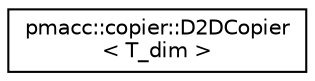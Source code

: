 digraph "Graphical Class Hierarchy"
{
 // LATEX_PDF_SIZE
  edge [fontname="Helvetica",fontsize="10",labelfontname="Helvetica",labelfontsize="10"];
  node [fontname="Helvetica",fontsize="10",shape=record];
  rankdir="LR";
  Node0 [label="pmacc::copier::D2DCopier\l\< T_dim \>",height=0.2,width=0.4,color="black", fillcolor="white", style="filled",URL="$structpmacc_1_1copier_1_1_d2_d_copier.html",tooltip=" "];
}
